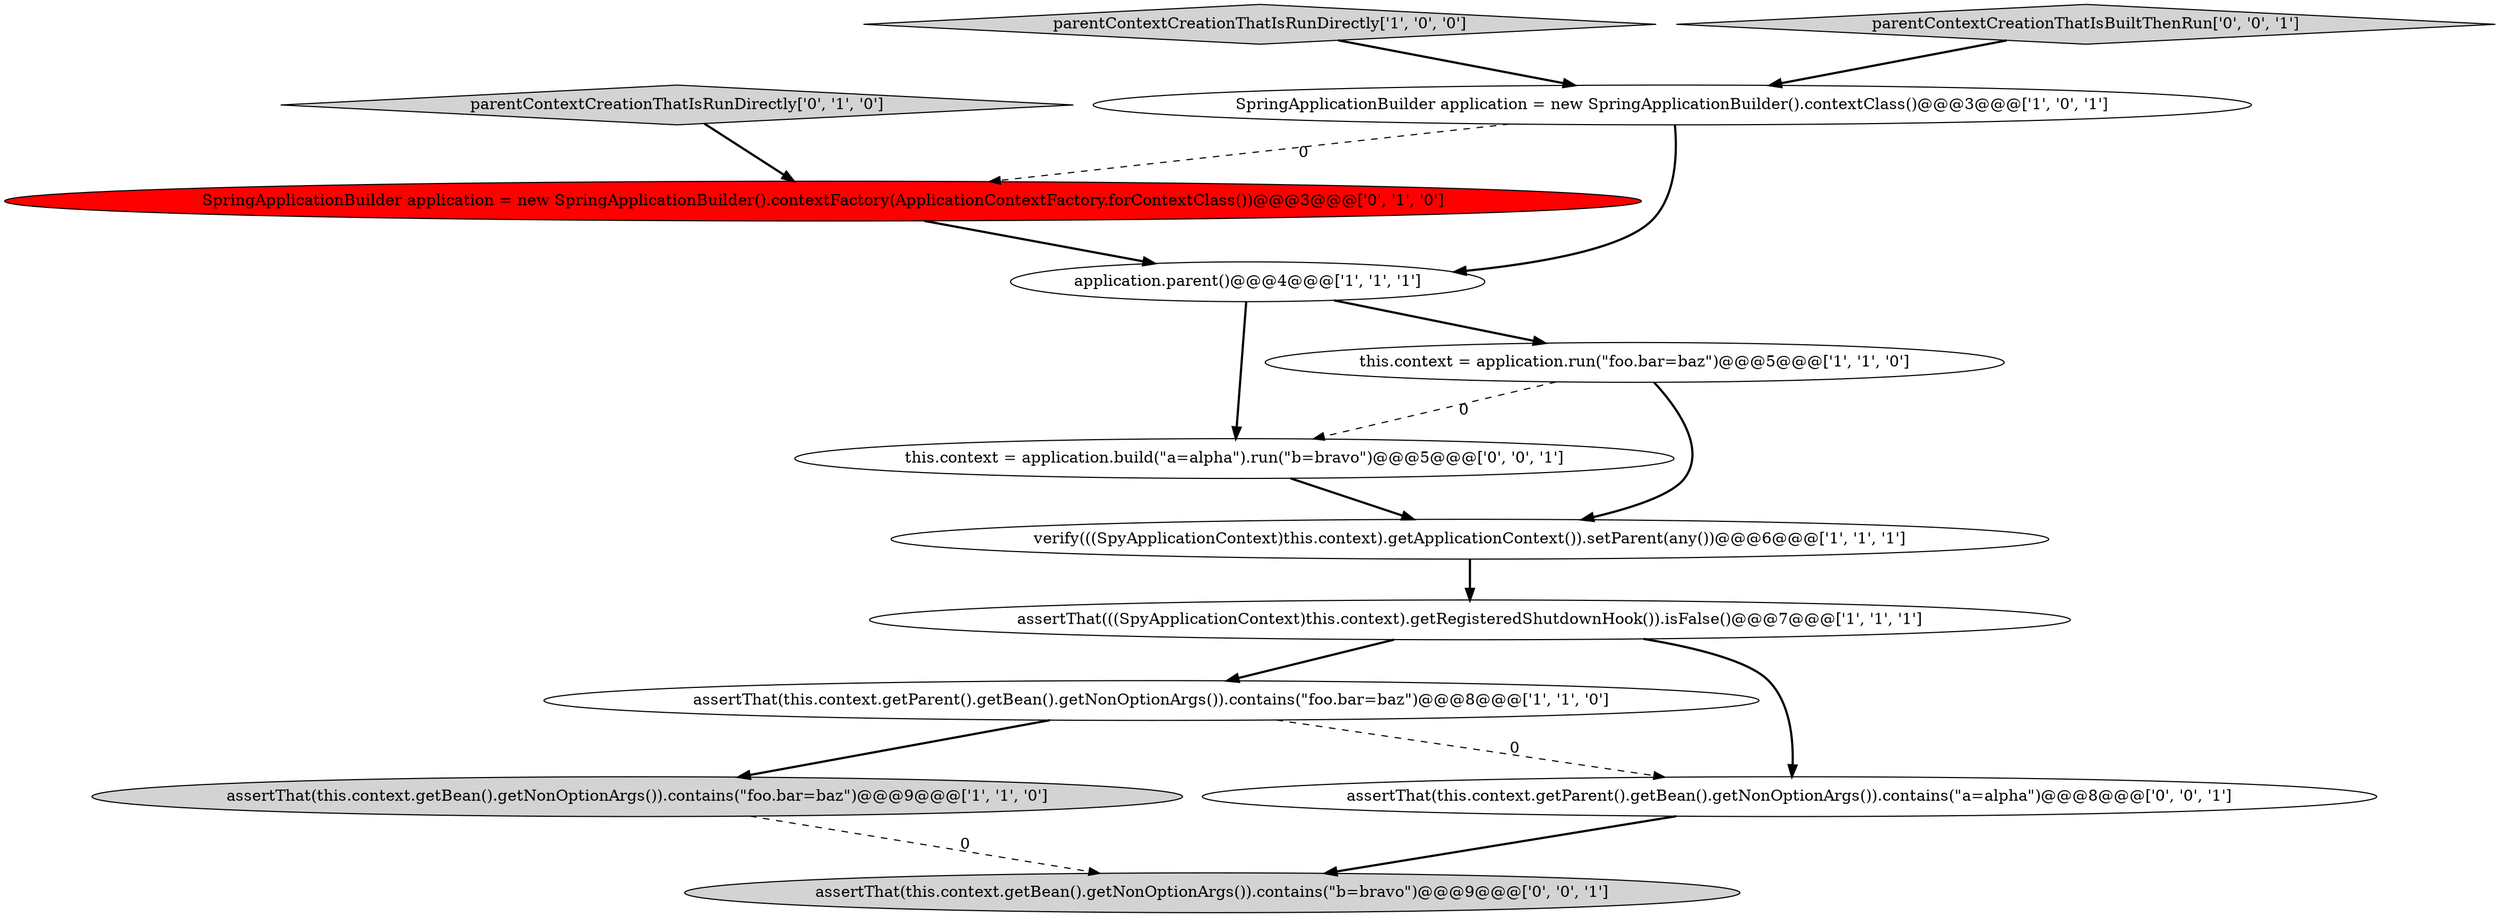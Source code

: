 digraph {
11 [style = filled, label = "assertThat(this.context.getBean().getNonOptionArgs()).contains(\"b=bravo\")@@@9@@@['0', '0', '1']", fillcolor = lightgray, shape = ellipse image = "AAA0AAABBB3BBB"];
13 [style = filled, label = "this.context = application.build(\"a=alpha\").run(\"b=bravo\")@@@5@@@['0', '0', '1']", fillcolor = white, shape = ellipse image = "AAA0AAABBB3BBB"];
2 [style = filled, label = "verify(((SpyApplicationContext)this.context).getApplicationContext()).setParent(any())@@@6@@@['1', '1', '1']", fillcolor = white, shape = ellipse image = "AAA0AAABBB1BBB"];
0 [style = filled, label = "SpringApplicationBuilder application = new SpringApplicationBuilder().contextClass()@@@3@@@['1', '0', '1']", fillcolor = white, shape = ellipse image = "AAA0AAABBB1BBB"];
1 [style = filled, label = "application.parent()@@@4@@@['1', '1', '1']", fillcolor = white, shape = ellipse image = "AAA0AAABBB1BBB"];
4 [style = filled, label = "assertThat(this.context.getParent().getBean().getNonOptionArgs()).contains(\"foo.bar=baz\")@@@8@@@['1', '1', '0']", fillcolor = white, shape = ellipse image = "AAA0AAABBB1BBB"];
5 [style = filled, label = "this.context = application.run(\"foo.bar=baz\")@@@5@@@['1', '1', '0']", fillcolor = white, shape = ellipse image = "AAA0AAABBB1BBB"];
7 [style = filled, label = "parentContextCreationThatIsRunDirectly['1', '0', '0']", fillcolor = lightgray, shape = diamond image = "AAA0AAABBB1BBB"];
8 [style = filled, label = "SpringApplicationBuilder application = new SpringApplicationBuilder().contextFactory(ApplicationContextFactory.forContextClass())@@@3@@@['0', '1', '0']", fillcolor = red, shape = ellipse image = "AAA1AAABBB2BBB"];
9 [style = filled, label = "parentContextCreationThatIsRunDirectly['0', '1', '0']", fillcolor = lightgray, shape = diamond image = "AAA0AAABBB2BBB"];
10 [style = filled, label = "assertThat(this.context.getParent().getBean().getNonOptionArgs()).contains(\"a=alpha\")@@@8@@@['0', '0', '1']", fillcolor = white, shape = ellipse image = "AAA0AAABBB3BBB"];
3 [style = filled, label = "assertThat(this.context.getBean().getNonOptionArgs()).contains(\"foo.bar=baz\")@@@9@@@['1', '1', '0']", fillcolor = lightgray, shape = ellipse image = "AAA0AAABBB1BBB"];
6 [style = filled, label = "assertThat(((SpyApplicationContext)this.context).getRegisteredShutdownHook()).isFalse()@@@7@@@['1', '1', '1']", fillcolor = white, shape = ellipse image = "AAA0AAABBB1BBB"];
12 [style = filled, label = "parentContextCreationThatIsBuiltThenRun['0', '0', '1']", fillcolor = lightgray, shape = diamond image = "AAA0AAABBB3BBB"];
1->5 [style = bold, label=""];
5->13 [style = dashed, label="0"];
8->1 [style = bold, label=""];
0->8 [style = dashed, label="0"];
6->4 [style = bold, label=""];
4->3 [style = bold, label=""];
5->2 [style = bold, label=""];
7->0 [style = bold, label=""];
10->11 [style = bold, label=""];
4->10 [style = dashed, label="0"];
9->8 [style = bold, label=""];
12->0 [style = bold, label=""];
2->6 [style = bold, label=""];
0->1 [style = bold, label=""];
1->13 [style = bold, label=""];
3->11 [style = dashed, label="0"];
13->2 [style = bold, label=""];
6->10 [style = bold, label=""];
}
